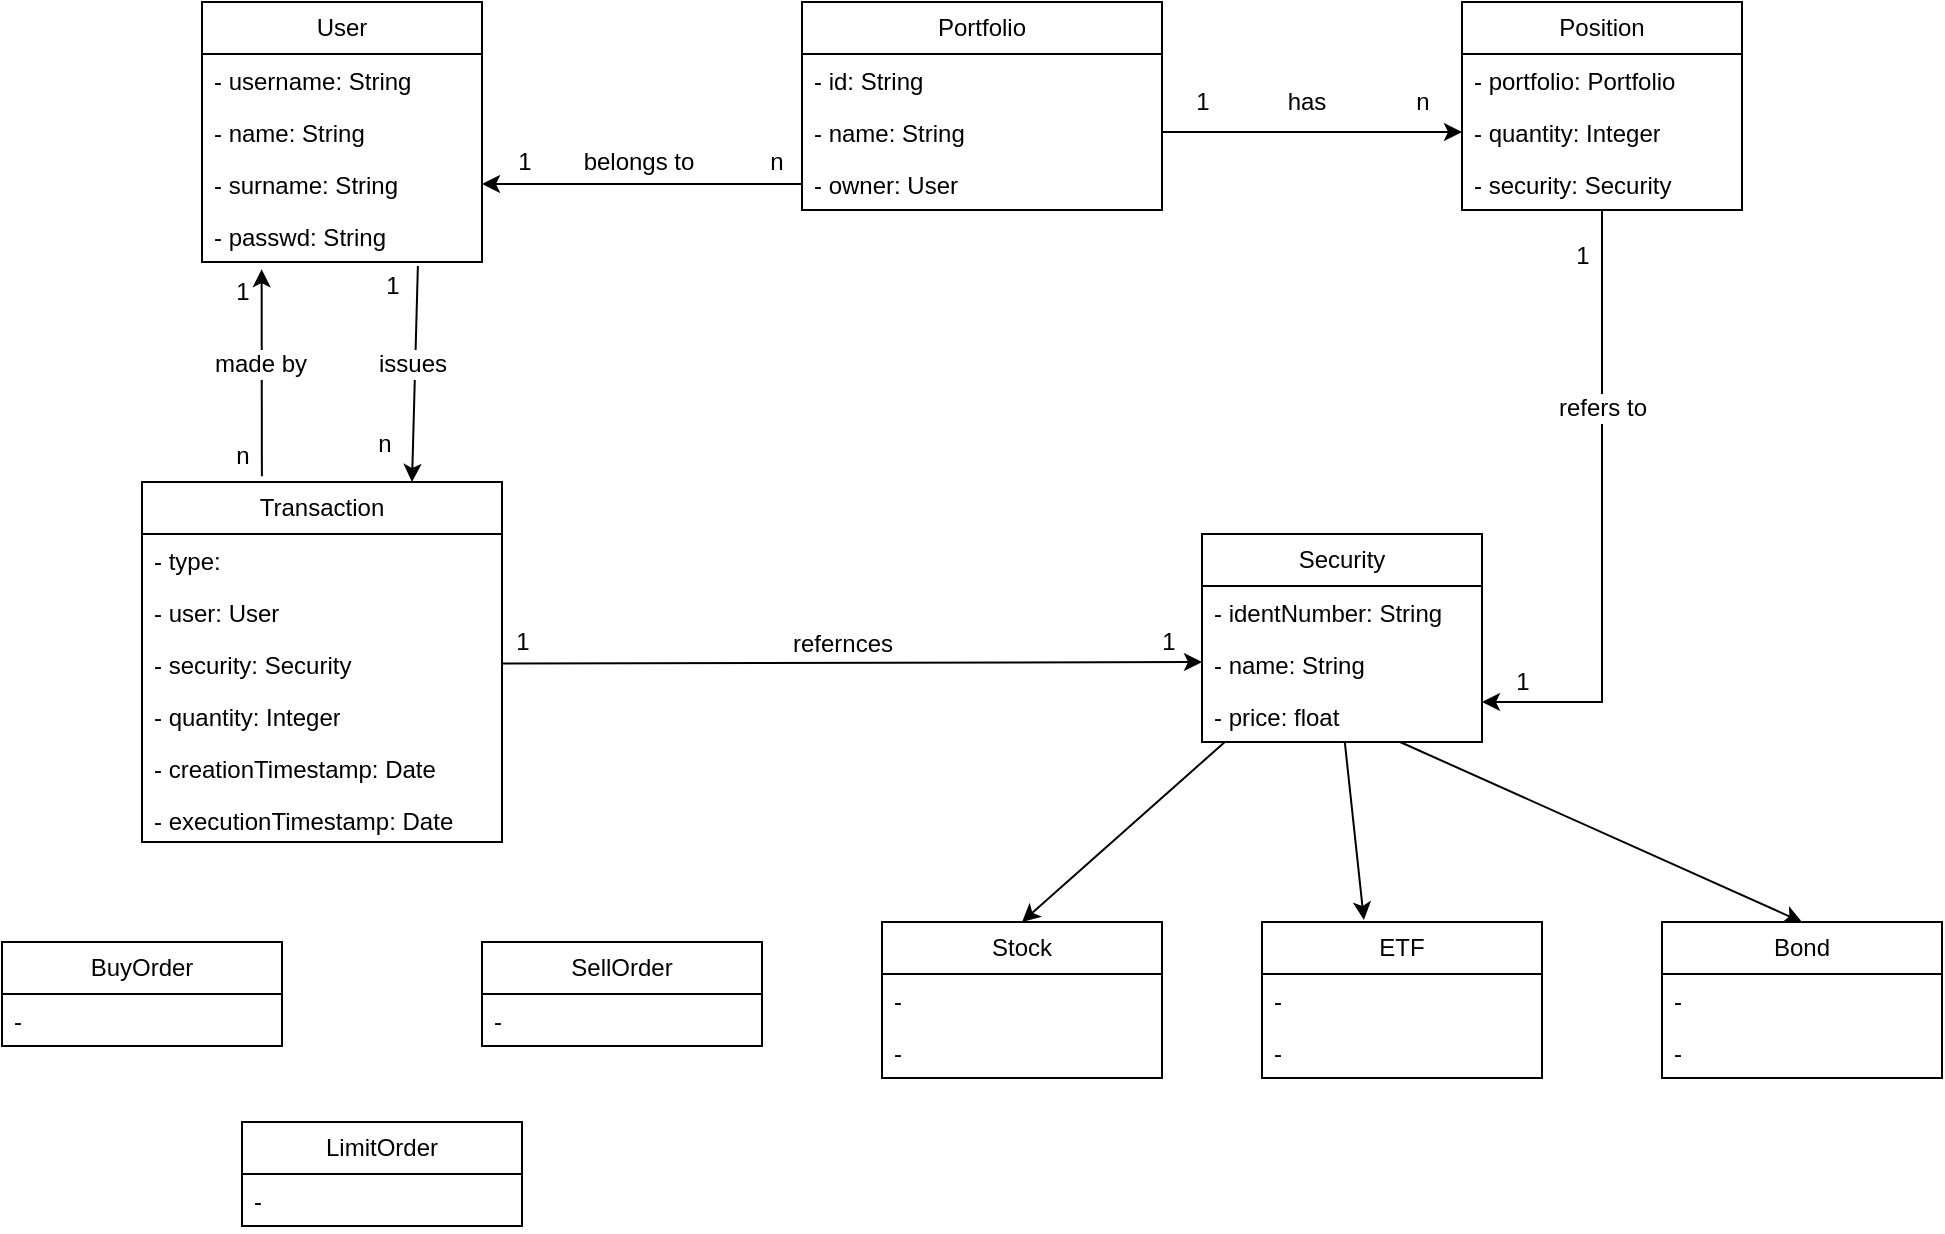 <mxfile version="22.1.18" type="device">
  <diagram name="Page-1" id="n-OnDS10dZ9qQu9F6D_D">
    <mxGraphModel dx="1026" dy="650" grid="1" gridSize="10" guides="1" tooltips="1" connect="1" arrows="1" fold="1" page="1" pageScale="1" pageWidth="1600" pageHeight="900" math="0" shadow="0">
      <root>
        <mxCell id="0" />
        <mxCell id="1" parent="0" />
        <mxCell id="h8ljYRjEOrcSXmQw9sQ6-1" value="User" style="swimlane;fontStyle=0;childLayout=stackLayout;horizontal=1;startSize=26;fillColor=none;horizontalStack=0;resizeParent=1;resizeParentMax=0;resizeLast=0;collapsible=1;marginBottom=0;whiteSpace=wrap;html=1;fontSize=12;" parent="1" vertex="1">
          <mxGeometry x="500" y="150" width="140" height="130" as="geometry" />
        </mxCell>
        <mxCell id="h8ljYRjEOrcSXmQw9sQ6-2" value="- username: String" style="text;strokeColor=none;fillColor=none;align=left;verticalAlign=top;spacingLeft=4;spacingRight=4;overflow=hidden;rotatable=0;points=[[0,0.5],[1,0.5]];portConstraint=eastwest;whiteSpace=wrap;html=1;fontSize=12;" parent="h8ljYRjEOrcSXmQw9sQ6-1" vertex="1">
          <mxGeometry y="26" width="140" height="26" as="geometry" />
        </mxCell>
        <mxCell id="h8ljYRjEOrcSXmQw9sQ6-3" value="- name: String" style="text;strokeColor=none;fillColor=none;align=left;verticalAlign=top;spacingLeft=4;spacingRight=4;overflow=hidden;rotatable=0;points=[[0,0.5],[1,0.5]];portConstraint=eastwest;whiteSpace=wrap;html=1;fontSize=12;" parent="h8ljYRjEOrcSXmQw9sQ6-1" vertex="1">
          <mxGeometry y="52" width="140" height="26" as="geometry" />
        </mxCell>
        <mxCell id="h8ljYRjEOrcSXmQw9sQ6-4" value="- surname: String" style="text;strokeColor=none;fillColor=none;align=left;verticalAlign=top;spacingLeft=4;spacingRight=4;overflow=hidden;rotatable=0;points=[[0,0.5],[1,0.5]];portConstraint=eastwest;whiteSpace=wrap;html=1;fontSize=12;" parent="h8ljYRjEOrcSXmQw9sQ6-1" vertex="1">
          <mxGeometry y="78" width="140" height="26" as="geometry" />
        </mxCell>
        <mxCell id="h8ljYRjEOrcSXmQw9sQ6-5" value="- passwd: String" style="text;strokeColor=none;fillColor=none;align=left;verticalAlign=top;spacingLeft=4;spacingRight=4;overflow=hidden;rotatable=0;points=[[0,0.5],[1,0.5]];portConstraint=eastwest;whiteSpace=wrap;html=1;fontSize=12;" parent="h8ljYRjEOrcSXmQw9sQ6-1" vertex="1">
          <mxGeometry y="104" width="140" height="26" as="geometry" />
        </mxCell>
        <mxCell id="h8ljYRjEOrcSXmQw9sQ6-6" value="Portfolio" style="swimlane;fontStyle=0;childLayout=stackLayout;horizontal=1;startSize=26;fillColor=none;horizontalStack=0;resizeParent=1;resizeParentMax=0;resizeLast=0;collapsible=1;marginBottom=0;whiteSpace=wrap;html=1;fontSize=12;" parent="1" vertex="1">
          <mxGeometry x="800" y="150" width="180" height="104" as="geometry" />
        </mxCell>
        <mxCell id="h8ljYRjEOrcSXmQw9sQ6-8" value="- id: String" style="text;strokeColor=none;fillColor=none;align=left;verticalAlign=top;spacingLeft=4;spacingRight=4;overflow=hidden;rotatable=0;points=[[0,0.5],[1,0.5]];portConstraint=eastwest;whiteSpace=wrap;html=1;fontSize=12;" parent="h8ljYRjEOrcSXmQw9sQ6-6" vertex="1">
          <mxGeometry y="26" width="180" height="26" as="geometry" />
        </mxCell>
        <mxCell id="h8ljYRjEOrcSXmQw9sQ6-9" value="- name: String" style="text;strokeColor=none;fillColor=none;align=left;verticalAlign=top;spacingLeft=4;spacingRight=4;overflow=hidden;rotatable=0;points=[[0,0.5],[1,0.5]];portConstraint=eastwest;whiteSpace=wrap;html=1;fontSize=12;" parent="h8ljYRjEOrcSXmQw9sQ6-6" vertex="1">
          <mxGeometry y="52" width="180" height="26" as="geometry" />
        </mxCell>
        <mxCell id="h8ljYRjEOrcSXmQw9sQ6-10" value="- owner: User" style="text;strokeColor=none;fillColor=none;align=left;verticalAlign=top;spacingLeft=4;spacingRight=4;overflow=hidden;rotatable=0;points=[[0,0.5],[1,0.5]];portConstraint=eastwest;whiteSpace=wrap;html=1;fontSize=12;" parent="h8ljYRjEOrcSXmQw9sQ6-6" vertex="1">
          <mxGeometry y="78" width="180" height="26" as="geometry" />
        </mxCell>
        <mxCell id="YG6_1THLu98rX4fTCJn8-33" style="rounded=0;orthogonalLoop=1;jettySize=auto;html=1;entryX=0.5;entryY=0;entryDx=0;entryDy=0;fontSize=12;" parent="1" source="h8ljYRjEOrcSXmQw9sQ6-24" target="h8ljYRjEOrcSXmQw9sQ6-30" edge="1">
          <mxGeometry relative="1" as="geometry" />
        </mxCell>
        <mxCell id="h8ljYRjEOrcSXmQw9sQ6-24" value="Security" style="swimlane;fontStyle=0;childLayout=stackLayout;horizontal=1;startSize=26;fillColor=none;horizontalStack=0;resizeParent=1;resizeParentMax=0;resizeLast=0;collapsible=1;marginBottom=0;whiteSpace=wrap;html=1;fontSize=12;" parent="1" vertex="1">
          <mxGeometry x="1000" y="416" width="140" height="104" as="geometry" />
        </mxCell>
        <mxCell id="h8ljYRjEOrcSXmQw9sQ6-25" value="- identNumber: String" style="text;strokeColor=none;fillColor=none;align=left;verticalAlign=top;spacingLeft=4;spacingRight=4;overflow=hidden;rotatable=0;points=[[0,0.5],[1,0.5]];portConstraint=eastwest;whiteSpace=wrap;html=1;fontSize=12;" parent="h8ljYRjEOrcSXmQw9sQ6-24" vertex="1">
          <mxGeometry y="26" width="140" height="26" as="geometry" />
        </mxCell>
        <mxCell id="h8ljYRjEOrcSXmQw9sQ6-26" value="- name: String" style="text;strokeColor=none;fillColor=none;align=left;verticalAlign=top;spacingLeft=4;spacingRight=4;overflow=hidden;rotatable=0;points=[[0,0.5],[1,0.5]];portConstraint=eastwest;whiteSpace=wrap;html=1;fontSize=12;" parent="h8ljYRjEOrcSXmQw9sQ6-24" vertex="1">
          <mxGeometry y="52" width="140" height="26" as="geometry" />
        </mxCell>
        <mxCell id="YG6_1THLu98rX4fTCJn8-1" value="- price: float" style="text;strokeColor=none;fillColor=none;align=left;verticalAlign=top;spacingLeft=4;spacingRight=4;overflow=hidden;rotatable=0;points=[[0,0.5],[1,0.5]];portConstraint=eastwest;whiteSpace=wrap;html=1;fontSize=12;" parent="h8ljYRjEOrcSXmQw9sQ6-24" vertex="1">
          <mxGeometry y="78" width="140" height="26" as="geometry" />
        </mxCell>
        <mxCell id="h8ljYRjEOrcSXmQw9sQ6-27" value="Transaction" style="swimlane;fontStyle=0;childLayout=stackLayout;horizontal=1;startSize=26;fillColor=none;horizontalStack=0;resizeParent=1;resizeParentMax=0;resizeLast=0;collapsible=1;marginBottom=0;whiteSpace=wrap;html=1;fontSize=12;" parent="1" vertex="1">
          <mxGeometry x="470" y="390" width="180" height="180" as="geometry" />
        </mxCell>
        <mxCell id="h8ljYRjEOrcSXmQw9sQ6-28" value="- type:&amp;nbsp;" style="text;strokeColor=none;fillColor=none;align=left;verticalAlign=top;spacingLeft=4;spacingRight=4;overflow=hidden;rotatable=0;points=[[0,0.5],[1,0.5]];portConstraint=eastwest;whiteSpace=wrap;html=1;fontSize=12;" parent="h8ljYRjEOrcSXmQw9sQ6-27" vertex="1">
          <mxGeometry y="26" width="180" height="26" as="geometry" />
        </mxCell>
        <mxCell id="h8ljYRjEOrcSXmQw9sQ6-29" value="- user: User" style="text;strokeColor=none;fillColor=none;align=left;verticalAlign=top;spacingLeft=4;spacingRight=4;overflow=hidden;rotatable=0;points=[[0,0.5],[1,0.5]];portConstraint=eastwest;whiteSpace=wrap;html=1;fontSize=12;" parent="h8ljYRjEOrcSXmQw9sQ6-27" vertex="1">
          <mxGeometry y="52" width="180" height="26" as="geometry" />
        </mxCell>
        <mxCell id="h8ljYRjEOrcSXmQw9sQ6-53" value="- security: Security" style="text;strokeColor=none;fillColor=none;align=left;verticalAlign=top;spacingLeft=4;spacingRight=4;overflow=hidden;rotatable=0;points=[[0,0.5],[1,0.5]];portConstraint=eastwest;whiteSpace=wrap;html=1;fontSize=12;" parent="h8ljYRjEOrcSXmQw9sQ6-27" vertex="1">
          <mxGeometry y="78" width="180" height="26" as="geometry" />
        </mxCell>
        <mxCell id="h8ljYRjEOrcSXmQw9sQ6-58" value="- quantity: Integer" style="text;strokeColor=none;fillColor=none;align=left;verticalAlign=top;spacingLeft=4;spacingRight=4;overflow=hidden;rotatable=0;points=[[0,0.5],[1,0.5]];portConstraint=eastwest;whiteSpace=wrap;html=1;fontSize=12;" parent="h8ljYRjEOrcSXmQw9sQ6-27" vertex="1">
          <mxGeometry y="104" width="180" height="26" as="geometry" />
        </mxCell>
        <mxCell id="h8ljYRjEOrcSXmQw9sQ6-59" value="- creationTimestamp: Date" style="text;strokeColor=none;fillColor=none;align=left;verticalAlign=top;spacingLeft=4;spacingRight=4;overflow=hidden;rotatable=0;points=[[0,0.5],[1,0.5]];portConstraint=eastwest;whiteSpace=wrap;html=1;fontSize=12;" parent="h8ljYRjEOrcSXmQw9sQ6-27" vertex="1">
          <mxGeometry y="130" width="180" height="26" as="geometry" />
        </mxCell>
        <mxCell id="YG6_1THLu98rX4fTCJn8-21" value="- executionTimestamp: Date" style="text;strokeColor=none;fillColor=none;align=left;verticalAlign=top;spacingLeft=4;spacingRight=4;overflow=hidden;rotatable=0;points=[[0,0.5],[1,0.5]];portConstraint=eastwest;whiteSpace=wrap;html=1;fontSize=12;" parent="h8ljYRjEOrcSXmQw9sQ6-27" vertex="1">
          <mxGeometry y="156" width="180" height="24" as="geometry" />
        </mxCell>
        <mxCell id="h8ljYRjEOrcSXmQw9sQ6-30" value="Stock" style="swimlane;fontStyle=0;childLayout=stackLayout;horizontal=1;startSize=26;fillColor=none;horizontalStack=0;resizeParent=1;resizeParentMax=0;resizeLast=0;collapsible=1;marginBottom=0;whiteSpace=wrap;html=1;fontSize=12;" parent="1" vertex="1">
          <mxGeometry x="840" y="610" width="140" height="78" as="geometry" />
        </mxCell>
        <mxCell id="h8ljYRjEOrcSXmQw9sQ6-31" value="-" style="text;strokeColor=none;fillColor=none;align=left;verticalAlign=top;spacingLeft=4;spacingRight=4;overflow=hidden;rotatable=0;points=[[0,0.5],[1,0.5]];portConstraint=eastwest;whiteSpace=wrap;html=1;fontSize=12;" parent="h8ljYRjEOrcSXmQw9sQ6-30" vertex="1">
          <mxGeometry y="26" width="140" height="26" as="geometry" />
        </mxCell>
        <mxCell id="h8ljYRjEOrcSXmQw9sQ6-32" value="-&amp;nbsp;" style="text;strokeColor=none;fillColor=none;align=left;verticalAlign=top;spacingLeft=4;spacingRight=4;overflow=hidden;rotatable=0;points=[[0,0.5],[1,0.5]];portConstraint=eastwest;whiteSpace=wrap;html=1;fontSize=12;" parent="h8ljYRjEOrcSXmQw9sQ6-30" vertex="1">
          <mxGeometry y="52" width="140" height="26" as="geometry" />
        </mxCell>
        <mxCell id="h8ljYRjEOrcSXmQw9sQ6-33" value="ETF" style="swimlane;fontStyle=0;childLayout=stackLayout;horizontal=1;startSize=26;fillColor=none;horizontalStack=0;resizeParent=1;resizeParentMax=0;resizeLast=0;collapsible=1;marginBottom=0;whiteSpace=wrap;html=1;fontSize=12;" parent="1" vertex="1">
          <mxGeometry x="1030" y="610" width="140" height="78" as="geometry" />
        </mxCell>
        <mxCell id="h8ljYRjEOrcSXmQw9sQ6-34" value="-" style="text;strokeColor=none;fillColor=none;align=left;verticalAlign=top;spacingLeft=4;spacingRight=4;overflow=hidden;rotatable=0;points=[[0,0.5],[1,0.5]];portConstraint=eastwest;whiteSpace=wrap;html=1;fontSize=12;" parent="h8ljYRjEOrcSXmQw9sQ6-33" vertex="1">
          <mxGeometry y="26" width="140" height="26" as="geometry" />
        </mxCell>
        <mxCell id="h8ljYRjEOrcSXmQw9sQ6-35" value="-&amp;nbsp;" style="text;strokeColor=none;fillColor=none;align=left;verticalAlign=top;spacingLeft=4;spacingRight=4;overflow=hidden;rotatable=0;points=[[0,0.5],[1,0.5]];portConstraint=eastwest;whiteSpace=wrap;html=1;fontSize=12;" parent="h8ljYRjEOrcSXmQw9sQ6-33" vertex="1">
          <mxGeometry y="52" width="140" height="26" as="geometry" />
        </mxCell>
        <mxCell id="h8ljYRjEOrcSXmQw9sQ6-36" value="Bond" style="swimlane;fontStyle=0;childLayout=stackLayout;horizontal=1;startSize=26;fillColor=none;horizontalStack=0;resizeParent=1;resizeParentMax=0;resizeLast=0;collapsible=1;marginBottom=0;whiteSpace=wrap;html=1;fontSize=12;" parent="1" vertex="1">
          <mxGeometry x="1230" y="610" width="140" height="78" as="geometry" />
        </mxCell>
        <mxCell id="h8ljYRjEOrcSXmQw9sQ6-37" value="-" style="text;strokeColor=none;fillColor=none;align=left;verticalAlign=top;spacingLeft=4;spacingRight=4;overflow=hidden;rotatable=0;points=[[0,0.5],[1,0.5]];portConstraint=eastwest;whiteSpace=wrap;html=1;fontSize=12;" parent="h8ljYRjEOrcSXmQw9sQ6-36" vertex="1">
          <mxGeometry y="26" width="140" height="26" as="geometry" />
        </mxCell>
        <mxCell id="h8ljYRjEOrcSXmQw9sQ6-38" value="-&amp;nbsp;" style="text;strokeColor=none;fillColor=none;align=left;verticalAlign=top;spacingLeft=4;spacingRight=4;overflow=hidden;rotatable=0;points=[[0,0.5],[1,0.5]];portConstraint=eastwest;whiteSpace=wrap;html=1;fontSize=12;" parent="h8ljYRjEOrcSXmQw9sQ6-36" vertex="1">
          <mxGeometry y="52" width="140" height="26" as="geometry" />
        </mxCell>
        <mxCell id="h8ljYRjEOrcSXmQw9sQ6-39" style="edgeStyle=orthogonalEdgeStyle;rounded=0;orthogonalLoop=1;jettySize=auto;html=1;entryX=1;entryY=0.5;entryDx=0;entryDy=0;fontSize=12;" parent="1" source="h8ljYRjEOrcSXmQw9sQ6-10" target="h8ljYRjEOrcSXmQw9sQ6-4" edge="1">
          <mxGeometry relative="1" as="geometry" />
        </mxCell>
        <mxCell id="h8ljYRjEOrcSXmQw9sQ6-40" value="1" style="edgeLabel;html=1;align=center;verticalAlign=middle;resizable=0;points=[];fontSize=12;" parent="h8ljYRjEOrcSXmQw9sQ6-39" vertex="1" connectable="0">
          <mxGeometry x="0.808" y="-1" relative="1" as="geometry">
            <mxPoint x="5" y="-10" as="offset" />
          </mxGeometry>
        </mxCell>
        <mxCell id="h8ljYRjEOrcSXmQw9sQ6-41" value="n" style="edgeLabel;html=1;align=center;verticalAlign=middle;resizable=0;points=[];fontSize=12;" parent="h8ljYRjEOrcSXmQw9sQ6-39" vertex="1" connectable="0">
          <mxGeometry x="-0.838" y="1" relative="1" as="geometry">
            <mxPoint y="-12" as="offset" />
          </mxGeometry>
        </mxCell>
        <mxCell id="h8ljYRjEOrcSXmQw9sQ6-42" value="belongs to" style="edgeLabel;html=1;align=center;verticalAlign=middle;resizable=0;points=[];fontSize=12;" parent="h8ljYRjEOrcSXmQw9sQ6-39" vertex="1" connectable="0">
          <mxGeometry x="0.023" y="-1" relative="1" as="geometry">
            <mxPoint y="-10" as="offset" />
          </mxGeometry>
        </mxCell>
        <mxCell id="h8ljYRjEOrcSXmQw9sQ6-44" style="rounded=0;orthogonalLoop=1;jettySize=auto;html=1;entryX=0.213;entryY=1.138;entryDx=0;entryDy=0;entryPerimeter=0;exitX=0.333;exitY=-0.016;exitDx=0;exitDy=0;exitPerimeter=0;fontSize=12;" parent="1" source="h8ljYRjEOrcSXmQw9sQ6-27" target="h8ljYRjEOrcSXmQw9sQ6-5" edge="1">
          <mxGeometry relative="1" as="geometry" />
        </mxCell>
        <mxCell id="h8ljYRjEOrcSXmQw9sQ6-45" value="n" style="edgeLabel;html=1;align=center;verticalAlign=middle;resizable=0;points=[];fontSize=12;" parent="h8ljYRjEOrcSXmQw9sQ6-44" vertex="1" connectable="0">
          <mxGeometry x="-0.81" y="-2" relative="1" as="geometry">
            <mxPoint x="-12" as="offset" />
          </mxGeometry>
        </mxCell>
        <mxCell id="h8ljYRjEOrcSXmQw9sQ6-46" value="made by" style="edgeLabel;html=1;align=center;verticalAlign=middle;resizable=0;points=[];fontSize=12;" parent="h8ljYRjEOrcSXmQw9sQ6-44" vertex="1" connectable="0">
          <mxGeometry x="0.077" y="1" relative="1" as="geometry">
            <mxPoint as="offset" />
          </mxGeometry>
        </mxCell>
        <mxCell id="h8ljYRjEOrcSXmQw9sQ6-47" value="1" style="edgeLabel;html=1;align=center;verticalAlign=middle;resizable=0;points=[];fontSize=12;" parent="h8ljYRjEOrcSXmQw9sQ6-44" vertex="1" connectable="0">
          <mxGeometry x="0.78" y="1" relative="1" as="geometry">
            <mxPoint x="-9" as="offset" />
          </mxGeometry>
        </mxCell>
        <mxCell id="h8ljYRjEOrcSXmQw9sQ6-48" style="rounded=0;orthogonalLoop=1;jettySize=auto;html=1;exitX=0.771;exitY=1.077;exitDx=0;exitDy=0;exitPerimeter=0;entryX=0.75;entryY=0;entryDx=0;entryDy=0;fontSize=12;" parent="1" source="h8ljYRjEOrcSXmQw9sQ6-5" target="h8ljYRjEOrcSXmQw9sQ6-27" edge="1">
          <mxGeometry relative="1" as="geometry" />
        </mxCell>
        <mxCell id="h8ljYRjEOrcSXmQw9sQ6-50" value="issues" style="edgeLabel;html=1;align=center;verticalAlign=middle;resizable=0;points=[];fontSize=12;" parent="h8ljYRjEOrcSXmQw9sQ6-48" vertex="1" connectable="0">
          <mxGeometry x="0.211" y="-1" relative="1" as="geometry">
            <mxPoint y="-17" as="offset" />
          </mxGeometry>
        </mxCell>
        <mxCell id="h8ljYRjEOrcSXmQw9sQ6-51" value="n" style="edgeLabel;html=1;align=center;verticalAlign=middle;resizable=0;points=[];fontSize=12;" parent="h8ljYRjEOrcSXmQw9sQ6-48" vertex="1" connectable="0">
          <mxGeometry x="0.783" y="2" relative="1" as="geometry">
            <mxPoint x="-17" y="-8" as="offset" />
          </mxGeometry>
        </mxCell>
        <mxCell id="h8ljYRjEOrcSXmQw9sQ6-52" value="1" style="edgeLabel;html=1;align=center;verticalAlign=middle;resizable=0;points=[];fontSize=12;" parent="h8ljYRjEOrcSXmQw9sQ6-48" vertex="1" connectable="0">
          <mxGeometry x="-0.816" y="1" relative="1" as="geometry">
            <mxPoint x="-14" as="offset" />
          </mxGeometry>
        </mxCell>
        <mxCell id="h8ljYRjEOrcSXmQw9sQ6-54" style="rounded=0;orthogonalLoop=1;jettySize=auto;html=1;entryX=0;entryY=0.5;entryDx=0;entryDy=0;exitX=1;exitY=0.5;exitDx=0;exitDy=0;fontSize=12;" parent="1" source="h8ljYRjEOrcSXmQw9sQ6-58" edge="1">
          <mxGeometry relative="1" as="geometry">
            <Array as="points" />
          </mxGeometry>
        </mxCell>
        <mxCell id="h8ljYRjEOrcSXmQw9sQ6-55" value="1" style="edgeLabel;html=1;align=center;verticalAlign=middle;resizable=0;points=[];fontSize=12;" parent="h8ljYRjEOrcSXmQw9sQ6-54" vertex="1" connectable="0">
          <mxGeometry x="-0.834" y="-2" relative="1" as="geometry">
            <mxPoint x="-4" y="-19" as="offset" />
          </mxGeometry>
        </mxCell>
        <mxCell id="h8ljYRjEOrcSXmQw9sQ6-56" value="1" style="edgeLabel;html=1;align=center;verticalAlign=middle;resizable=0;points=[];fontSize=12;" parent="h8ljYRjEOrcSXmQw9sQ6-54" vertex="1" connectable="0">
          <mxGeometry x="0.8" relative="1" as="geometry">
            <mxPoint y="-17" as="offset" />
          </mxGeometry>
        </mxCell>
        <mxCell id="h8ljYRjEOrcSXmQw9sQ6-61" value="has" style="edgeLabel;html=1;align=center;verticalAlign=middle;resizable=0;points=[];fontSize=12;" parent="h8ljYRjEOrcSXmQw9sQ6-54" vertex="1" connectable="0">
          <mxGeometry x="0.008" relative="1" as="geometry">
            <mxPoint y="-17" as="offset" />
          </mxGeometry>
        </mxCell>
        <mxCell id="YG6_1THLu98rX4fTCJn8-2" value="Position" style="swimlane;fontStyle=0;childLayout=stackLayout;horizontal=1;startSize=26;fillColor=none;horizontalStack=0;resizeParent=1;resizeParentMax=0;resizeLast=0;collapsible=1;marginBottom=0;whiteSpace=wrap;html=1;fontSize=12;" parent="1" vertex="1">
          <mxGeometry x="1130" y="150" width="140" height="104" as="geometry" />
        </mxCell>
        <mxCell id="YG6_1THLu98rX4fTCJn8-3" value="- portfolio: Portfolio" style="text;strokeColor=none;fillColor=none;align=left;verticalAlign=top;spacingLeft=4;spacingRight=4;overflow=hidden;rotatable=0;points=[[0,0.5],[1,0.5]];portConstraint=eastwest;whiteSpace=wrap;html=1;fontSize=12;" parent="YG6_1THLu98rX4fTCJn8-2" vertex="1">
          <mxGeometry y="26" width="140" height="26" as="geometry" />
        </mxCell>
        <mxCell id="YG6_1THLu98rX4fTCJn8-4" value="- quantity: Integer" style="text;strokeColor=none;fillColor=none;align=left;verticalAlign=top;spacingLeft=4;spacingRight=4;overflow=hidden;rotatable=0;points=[[0,0.5],[1,0.5]];portConstraint=eastwest;whiteSpace=wrap;html=1;fontSize=12;" parent="YG6_1THLu98rX4fTCJn8-2" vertex="1">
          <mxGeometry y="52" width="140" height="26" as="geometry" />
        </mxCell>
        <mxCell id="YG6_1THLu98rX4fTCJn8-6" value="- security: Security" style="text;strokeColor=none;fillColor=none;align=left;verticalAlign=top;spacingLeft=4;spacingRight=4;overflow=hidden;rotatable=0;points=[[0,0.5],[1,0.5]];portConstraint=eastwest;whiteSpace=wrap;html=1;fontSize=12;" parent="YG6_1THLu98rX4fTCJn8-2" vertex="1">
          <mxGeometry y="78" width="140" height="26" as="geometry" />
        </mxCell>
        <mxCell id="YG6_1THLu98rX4fTCJn8-8" value="BuyOrder" style="swimlane;fontStyle=0;childLayout=stackLayout;horizontal=1;startSize=26;fillColor=none;horizontalStack=0;resizeParent=1;resizeParentMax=0;resizeLast=0;collapsible=1;marginBottom=0;whiteSpace=wrap;html=1;fontSize=12;" parent="1" vertex="1">
          <mxGeometry x="400" y="620" width="140" height="52" as="geometry" />
        </mxCell>
        <mxCell id="YG6_1THLu98rX4fTCJn8-13" value="-&amp;nbsp;" style="text;strokeColor=none;fillColor=none;align=left;verticalAlign=top;spacingLeft=4;spacingRight=4;overflow=hidden;rotatable=0;points=[[0,0.5],[1,0.5]];portConstraint=eastwest;whiteSpace=wrap;html=1;fontSize=12;" parent="YG6_1THLu98rX4fTCJn8-8" vertex="1">
          <mxGeometry y="26" width="140" height="26" as="geometry" />
        </mxCell>
        <mxCell id="YG6_1THLu98rX4fTCJn8-14" value="SellOrder" style="swimlane;fontStyle=0;childLayout=stackLayout;horizontal=1;startSize=26;fillColor=none;horizontalStack=0;resizeParent=1;resizeParentMax=0;resizeLast=0;collapsible=1;marginBottom=0;whiteSpace=wrap;html=1;fontSize=12;" parent="1" vertex="1">
          <mxGeometry x="640" y="620" width="140" height="52" as="geometry" />
        </mxCell>
        <mxCell id="YG6_1THLu98rX4fTCJn8-15" value="-&amp;nbsp;" style="text;strokeColor=none;fillColor=none;align=left;verticalAlign=top;spacingLeft=4;spacingRight=4;overflow=hidden;rotatable=0;points=[[0,0.5],[1,0.5]];portConstraint=eastwest;whiteSpace=wrap;html=1;fontSize=12;" parent="YG6_1THLu98rX4fTCJn8-14" vertex="1">
          <mxGeometry y="26" width="140" height="26" as="geometry" />
        </mxCell>
        <mxCell id="YG6_1THLu98rX4fTCJn8-22" style="edgeStyle=orthogonalEdgeStyle;rounded=0;orthogonalLoop=1;jettySize=auto;html=1;fontSize=12;" parent="1" source="YG6_1THLu98rX4fTCJn8-6" edge="1">
          <mxGeometry relative="1" as="geometry">
            <mxPoint x="1140" y="500" as="targetPoint" />
            <Array as="points">
              <mxPoint x="1200" y="500" />
            </Array>
          </mxGeometry>
        </mxCell>
        <mxCell id="YG6_1THLu98rX4fTCJn8-36" value="&lt;span style=&quot;font-size: 12px;&quot;&gt;refers to&lt;/span&gt;" style="edgeLabel;html=1;align=center;verticalAlign=middle;resizable=0;points=[];fontSize=12;" parent="YG6_1THLu98rX4fTCJn8-22" vertex="1" connectable="0">
          <mxGeometry x="-0.41" relative="1" as="geometry">
            <mxPoint y="8" as="offset" />
          </mxGeometry>
        </mxCell>
        <mxCell id="YG6_1THLu98rX4fTCJn8-37" value="1" style="edgeLabel;html=1;align=center;verticalAlign=middle;resizable=0;points=[];fontSize=12;" parent="YG6_1THLu98rX4fTCJn8-22" vertex="1" connectable="0">
          <mxGeometry x="0.869" relative="1" as="geometry">
            <mxPoint y="-10" as="offset" />
          </mxGeometry>
        </mxCell>
        <mxCell id="YG6_1THLu98rX4fTCJn8-38" value="1" style="edgeLabel;html=1;align=center;verticalAlign=middle;resizable=0;points=[];fontSize=12;" parent="YG6_1THLu98rX4fTCJn8-22" vertex="1" connectable="0">
          <mxGeometry x="-0.91" y="1" relative="1" as="geometry">
            <mxPoint x="-11" y="9" as="offset" />
          </mxGeometry>
        </mxCell>
        <mxCell id="YG6_1THLu98rX4fTCJn8-27" style="edgeStyle=orthogonalEdgeStyle;rounded=0;orthogonalLoop=1;jettySize=auto;html=1;entryX=0;entryY=0.5;entryDx=0;entryDy=0;fontSize=12;" parent="1" source="h8ljYRjEOrcSXmQw9sQ6-9" target="YG6_1THLu98rX4fTCJn8-4" edge="1">
          <mxGeometry relative="1" as="geometry" />
        </mxCell>
        <mxCell id="YG6_1THLu98rX4fTCJn8-28" value="has" style="edgeLabel;html=1;align=center;verticalAlign=middle;resizable=0;points=[];fontSize=12;" parent="YG6_1THLu98rX4fTCJn8-27" vertex="1" connectable="0">
          <mxGeometry x="-0.047" y="-3" relative="1" as="geometry">
            <mxPoint y="-18" as="offset" />
          </mxGeometry>
        </mxCell>
        <mxCell id="YG6_1THLu98rX4fTCJn8-29" value="1" style="edgeLabel;html=1;align=center;verticalAlign=middle;resizable=0;points=[];fontSize=12;" parent="YG6_1THLu98rX4fTCJn8-27" vertex="1" connectable="0">
          <mxGeometry x="-0.788" y="-2" relative="1" as="geometry">
            <mxPoint x="4" y="-17" as="offset" />
          </mxGeometry>
        </mxCell>
        <mxCell id="YG6_1THLu98rX4fTCJn8-30" value="n" style="edgeLabel;html=1;align=center;verticalAlign=middle;resizable=0;points=[];fontSize=12;" parent="YG6_1THLu98rX4fTCJn8-27" vertex="1" connectable="0">
          <mxGeometry x="0.729" relative="1" as="geometry">
            <mxPoint y="-15" as="offset" />
          </mxGeometry>
        </mxCell>
        <mxCell id="YG6_1THLu98rX4fTCJn8-31" value="LimitOrder" style="swimlane;fontStyle=0;childLayout=stackLayout;horizontal=1;startSize=26;fillColor=none;horizontalStack=0;resizeParent=1;resizeParentMax=0;resizeLast=0;collapsible=1;marginBottom=0;whiteSpace=wrap;html=1;fontSize=12;" parent="1" vertex="1">
          <mxGeometry x="520" y="710" width="140" height="52" as="geometry" />
        </mxCell>
        <mxCell id="YG6_1THLu98rX4fTCJn8-32" value="-&amp;nbsp;" style="text;strokeColor=none;fillColor=none;align=left;verticalAlign=top;spacingLeft=4;spacingRight=4;overflow=hidden;rotatable=0;points=[[0,0.5],[1,0.5]];portConstraint=eastwest;whiteSpace=wrap;html=1;fontSize=12;" parent="YG6_1THLu98rX4fTCJn8-31" vertex="1">
          <mxGeometry y="26" width="140" height="26" as="geometry" />
        </mxCell>
        <mxCell id="YG6_1THLu98rX4fTCJn8-34" style="rounded=0;orthogonalLoop=1;jettySize=auto;html=1;entryX=0.364;entryY=-0.013;entryDx=0;entryDy=0;entryPerimeter=0;fontSize=12;" parent="1" source="YG6_1THLu98rX4fTCJn8-1" target="h8ljYRjEOrcSXmQw9sQ6-33" edge="1">
          <mxGeometry relative="1" as="geometry" />
        </mxCell>
        <mxCell id="YG6_1THLu98rX4fTCJn8-35" style="rounded=0;orthogonalLoop=1;jettySize=auto;html=1;entryX=0.5;entryY=0;entryDx=0;entryDy=0;fontSize=12;" parent="1" source="YG6_1THLu98rX4fTCJn8-1" target="h8ljYRjEOrcSXmQw9sQ6-36" edge="1">
          <mxGeometry relative="1" as="geometry" />
        </mxCell>
        <mxCell id="afFH8KF8EmJB5Fk72Gza-1" style="rounded=0;orthogonalLoop=1;jettySize=auto;html=1;fontSize=12;" parent="1" source="h8ljYRjEOrcSXmQw9sQ6-53" edge="1">
          <mxGeometry relative="1" as="geometry">
            <mxPoint x="1000" y="480" as="targetPoint" />
          </mxGeometry>
        </mxCell>
        <mxCell id="afFH8KF8EmJB5Fk72Gza-2" value="refernces" style="edgeLabel;html=1;align=center;verticalAlign=middle;resizable=0;points=[];fontSize=12;" parent="afFH8KF8EmJB5Fk72Gza-1" vertex="1" connectable="0">
          <mxGeometry x="-0.234" y="1" relative="1" as="geometry">
            <mxPoint x="36" y="-9" as="offset" />
          </mxGeometry>
        </mxCell>
        <mxCell id="afFH8KF8EmJB5Fk72Gza-3" value="1" style="edgeLabel;html=1;align=center;verticalAlign=middle;resizable=0;points=[];fontSize=12;" parent="afFH8KF8EmJB5Fk72Gza-1" vertex="1" connectable="0">
          <mxGeometry x="-0.904" y="2" relative="1" as="geometry">
            <mxPoint x="-7" y="-9" as="offset" />
          </mxGeometry>
        </mxCell>
        <mxCell id="afFH8KF8EmJB5Fk72Gza-5" value="1" style="edgeLabel;html=1;align=center;verticalAlign=middle;resizable=0;points=[];fontSize=12;" parent="afFH8KF8EmJB5Fk72Gza-1" vertex="1" connectable="0">
          <mxGeometry x="0.903" y="-2" relative="1" as="geometry">
            <mxPoint y="-12" as="offset" />
          </mxGeometry>
        </mxCell>
      </root>
    </mxGraphModel>
  </diagram>
</mxfile>
